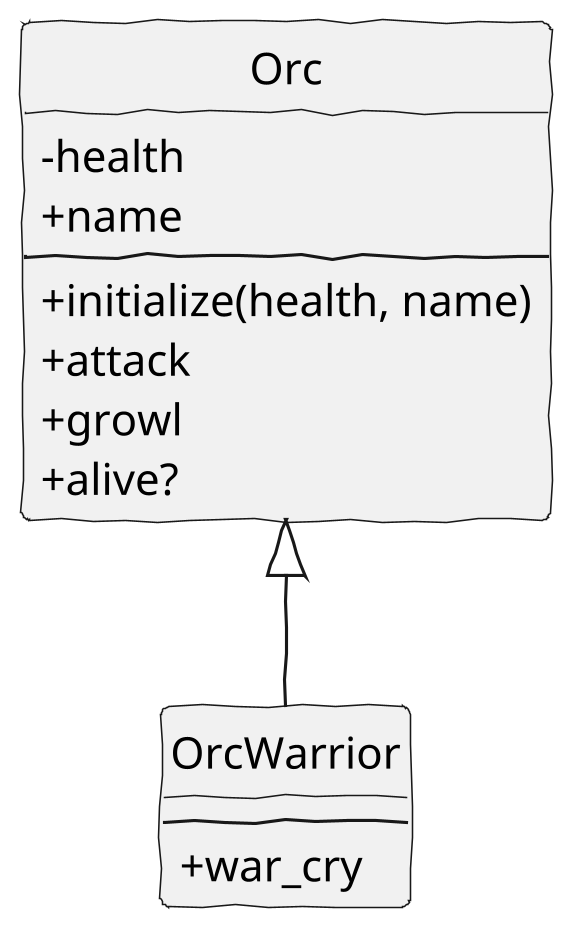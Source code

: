 @startuml Monster
hide circle
skinparam dpi 300
skinparam shadowing false
skinparam handwritten true
skinparam monochrome true
skinparam DefaultFontName xkcd Script
skinparam classAttributeIconSize 0
class Orc {
- health
+ name
---
+ initialize(health, name)
+ attack
+ growl
{method} + alive?
}

class OrcWarrior extends Orc {
---
+war_cry
}

@enduml
